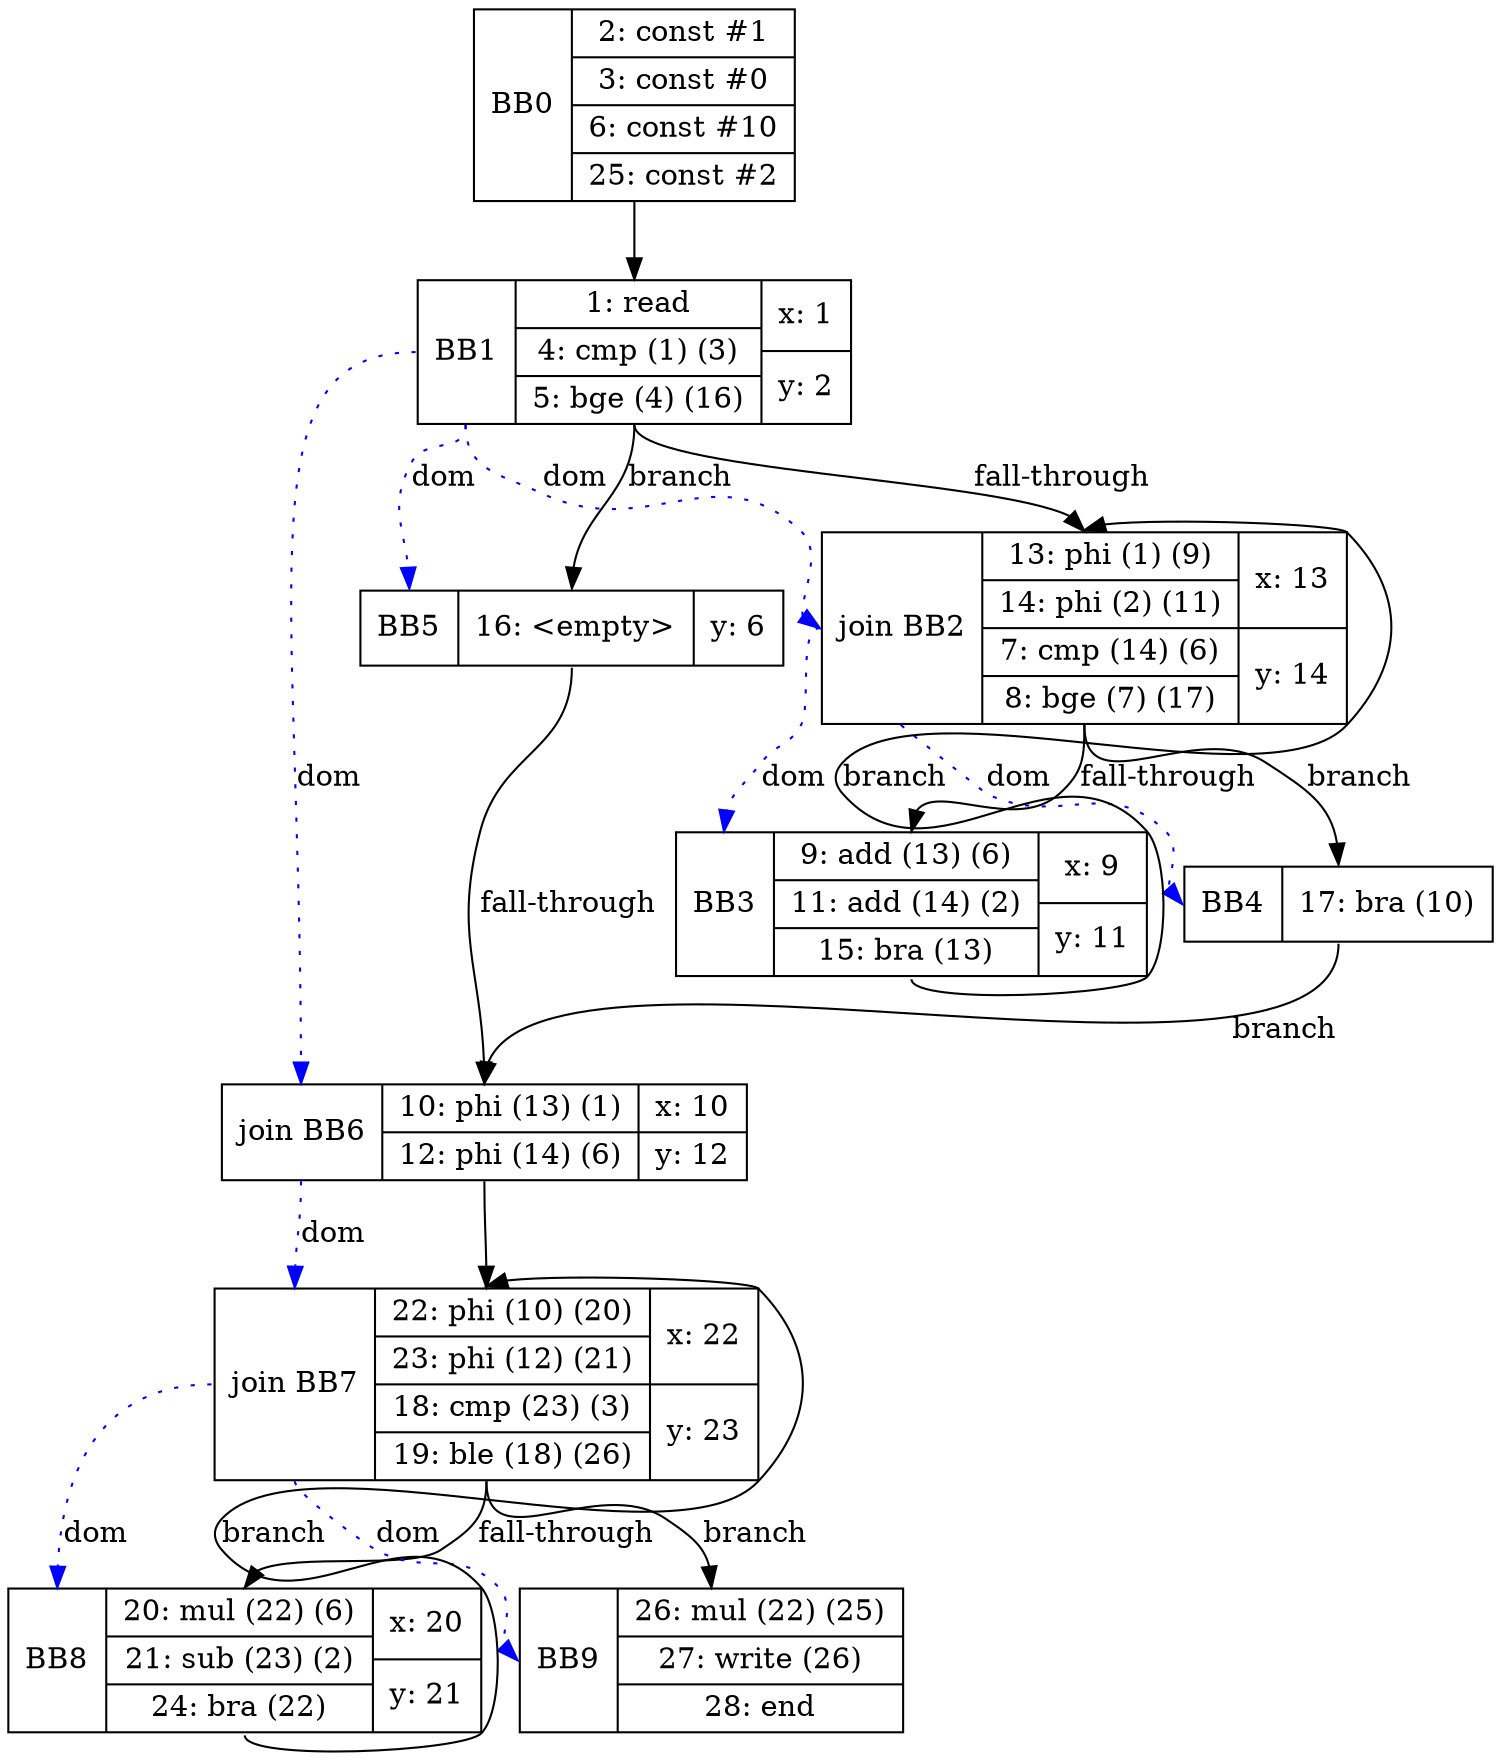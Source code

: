 digraph G {
bb0 [shape=record, label="<b>BB0 | {2: const #1|3: const #0|6: const #10|25: const #2}"];
bb1 [shape=record, label="<b>BB1 | {1: read|4: cmp (1) (3)|5: bge (4) (16)}| {x: 1 | y: 2}"];
bb2 [shape=record, label="<b>join BB2 | {13: phi (1) (9)|14: phi (2) (11)|7: cmp (14) (6)|8: bge (7) (17)}| {x: 13 | y: 14}"];
bb3 [shape=record, label="<b>BB3 | {9: add (13) (6)|11: add (14) (2)|15: bra (13)}| {x: 9 | y: 11}"];
bb4 [shape=record, label="<b>BB4 | {17: bra (10)}"];
bb5 [shape=record, label="<b>BB5 | {16: \<empty\>}| {y: 6}"];
bb6 [shape=record, label="<b>join BB6 | {10: phi (13) (1)|12: phi (14) (6)}| {x: 10 | y: 12}"];
bb7 [shape=record, label="<b>join BB7 | {22: phi (10) (20)|23: phi (12) (21)|18: cmp (23) (3)|19: ble (18) (26)}| {x: 22 | y: 23}"];
bb8 [shape=record, label="<b>BB8 | {20: mul (22) (6)|21: sub (23) (2)|24: bra (22)}| {x: 20 | y: 21}"];
bb9 [shape=record, label="<b>BB9 | {26: mul (22) (25)|27: write (26)|28: end}"];
bb0:s -> bb1:n ;
bb6:s -> bb7:n ;
bb1:s -> bb2:n [label="fall-through"];
bb3:s -> bb2:n [label="branch"];
bb2:s -> bb3:n [label="fall-through"];
bb2:s -> bb4:n [label="branch"];
bb1:s -> bb5:n [label="branch"];
bb4:s -> bb6:n [label="branch"];
bb5:s -> bb6:n [label="fall-through"];
bb8:s -> bb7:n [label="branch"];
bb7:s -> bb8:n [label="fall-through"];
bb7:s -> bb9:n [label="branch"];
bb1:b -> bb2:b [color=blue, style=dotted, label="dom"];
bb2:b -> bb3:b [color=blue, style=dotted, label="dom"];
bb2:b -> bb4:b [color=blue, style=dotted, label="dom"];
bb1:b -> bb5:b [color=blue, style=dotted, label="dom"];
bb1:b -> bb6:b [color=blue, style=dotted, label="dom"];
bb6:b -> bb7:b [color=blue, style=dotted, label="dom"];
bb7:b -> bb8:b [color=blue, style=dotted, label="dom"];
bb7:b -> bb9:b [color=blue, style=dotted, label="dom"];
}